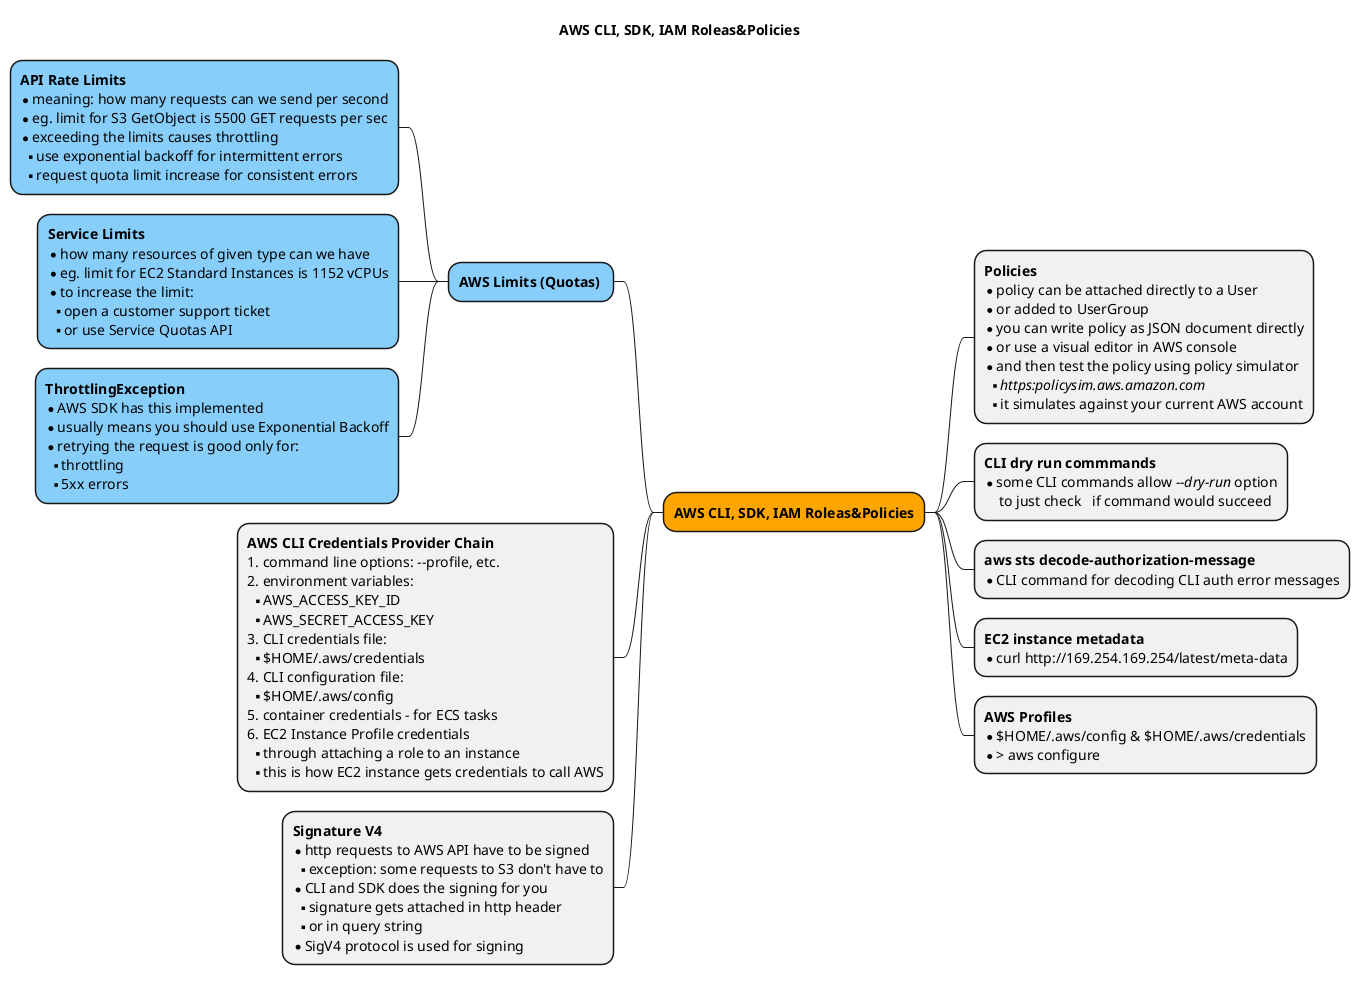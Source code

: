 @startmindmap mindmap

title AWS CLI, SDK, IAM Roleas&Policies

<style>
mindmapDiagram {
  .quotas {
    BackgroundColor LightSkyBlue
  }
}
</style>


*[#Orange] <b>AWS CLI, SDK, IAM Roleas&Policies
 * <b>Policies\n*policy can be attached directly to a User\n*or added to UserGroup\n*you can write policy as JSON document directly\n*or use a visual editor in AWS console\n*and then test the policy using policy simulator\n**//https:////policysim.aws.amazon.com//\n**it simulates against your current AWS account
 * <b>CLI dry run commmands\n*some CLI commands allow //--dry-run// option\n    to just check   if command would succeed
 * <b>aws sts decode-authorization-message\n*CLI command for decoding CLI auth error messages
 * <b>EC2 instance metadata\n*curl http://169.254.169.254/latest/meta-data
 * <b>AWS Profiles\n*$HOME/.aws/config & $HOME/.aws/credentials\n*> aws configure
left side
 * <b>AWS Limits (Quotas) <<quotas>>
  * <b>API Rate Limits\n*meaning: how many requests can we send per second\n*eg. limit for S3 GetObject is 5500 GET requests per sec\n*exceeding the limits causes throttling\n**use exponential backoff for intermittent errors\n**request quota limit increase for consistent errors <<quotas>>
  * <b>Service Limits\n*how many resources of given type can we have\n*eg. limit for EC2 Standard Instances is 1152 vCPUs\n*to increase the limit:\n**open a customer support ticket\n**or use Service Quotas API <<quotas>>
  * <b>ThrottlingException\n*AWS SDK has this implemented\n*usually means you should use Exponential Backoff\n*retrying the request is good only for:\n**throttling\n**5xx errors <<quotas>>
 * <b>AWS CLI Credentials Provider Chain\n1. command line options: --profile, etc.\n2. environment variables:\n**AWS_ACCESS_KEY_ID\n**AWS_SECRET_ACCESS_KEY\n3. CLI credentials file:\n**$HOME/.aws/credentials\n4. CLI configuration file:\n**$HOME/.aws/config\n5. container credentials - for ECS tasks\n6. EC2 Instance Profile credentials\n**through attaching a role to an instance\n**this is how EC2 instance gets credentials to call AWS
 * <b>Signature V4\n*http requests to AWS API have to be signed\n**exception: some requests to S3 don't have to\n*CLI and SDK does the signing for you\n**signature gets attached in http header\n**or in query string\n*SigV4 protocol is used for signing

@endmindmap